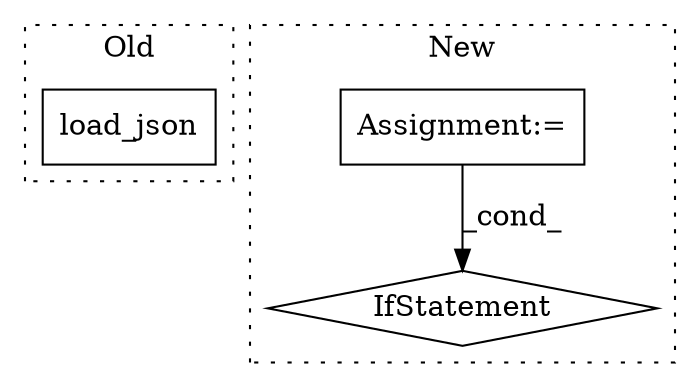 digraph G {
subgraph cluster0 {
1 [label="load_json" a="32" s="950,1003" l="10,1" shape="box"];
label = "Old";
style="dotted";
}
subgraph cluster1 {
2 [label="IfStatement" a="25" s="1060,1105" l="4,2" shape="diamond"];
3 [label="Assignment:=" a="7" s="975,1050" l="53,2" shape="box"];
label = "New";
style="dotted";
}
3 -> 2 [label="_cond_"];
}